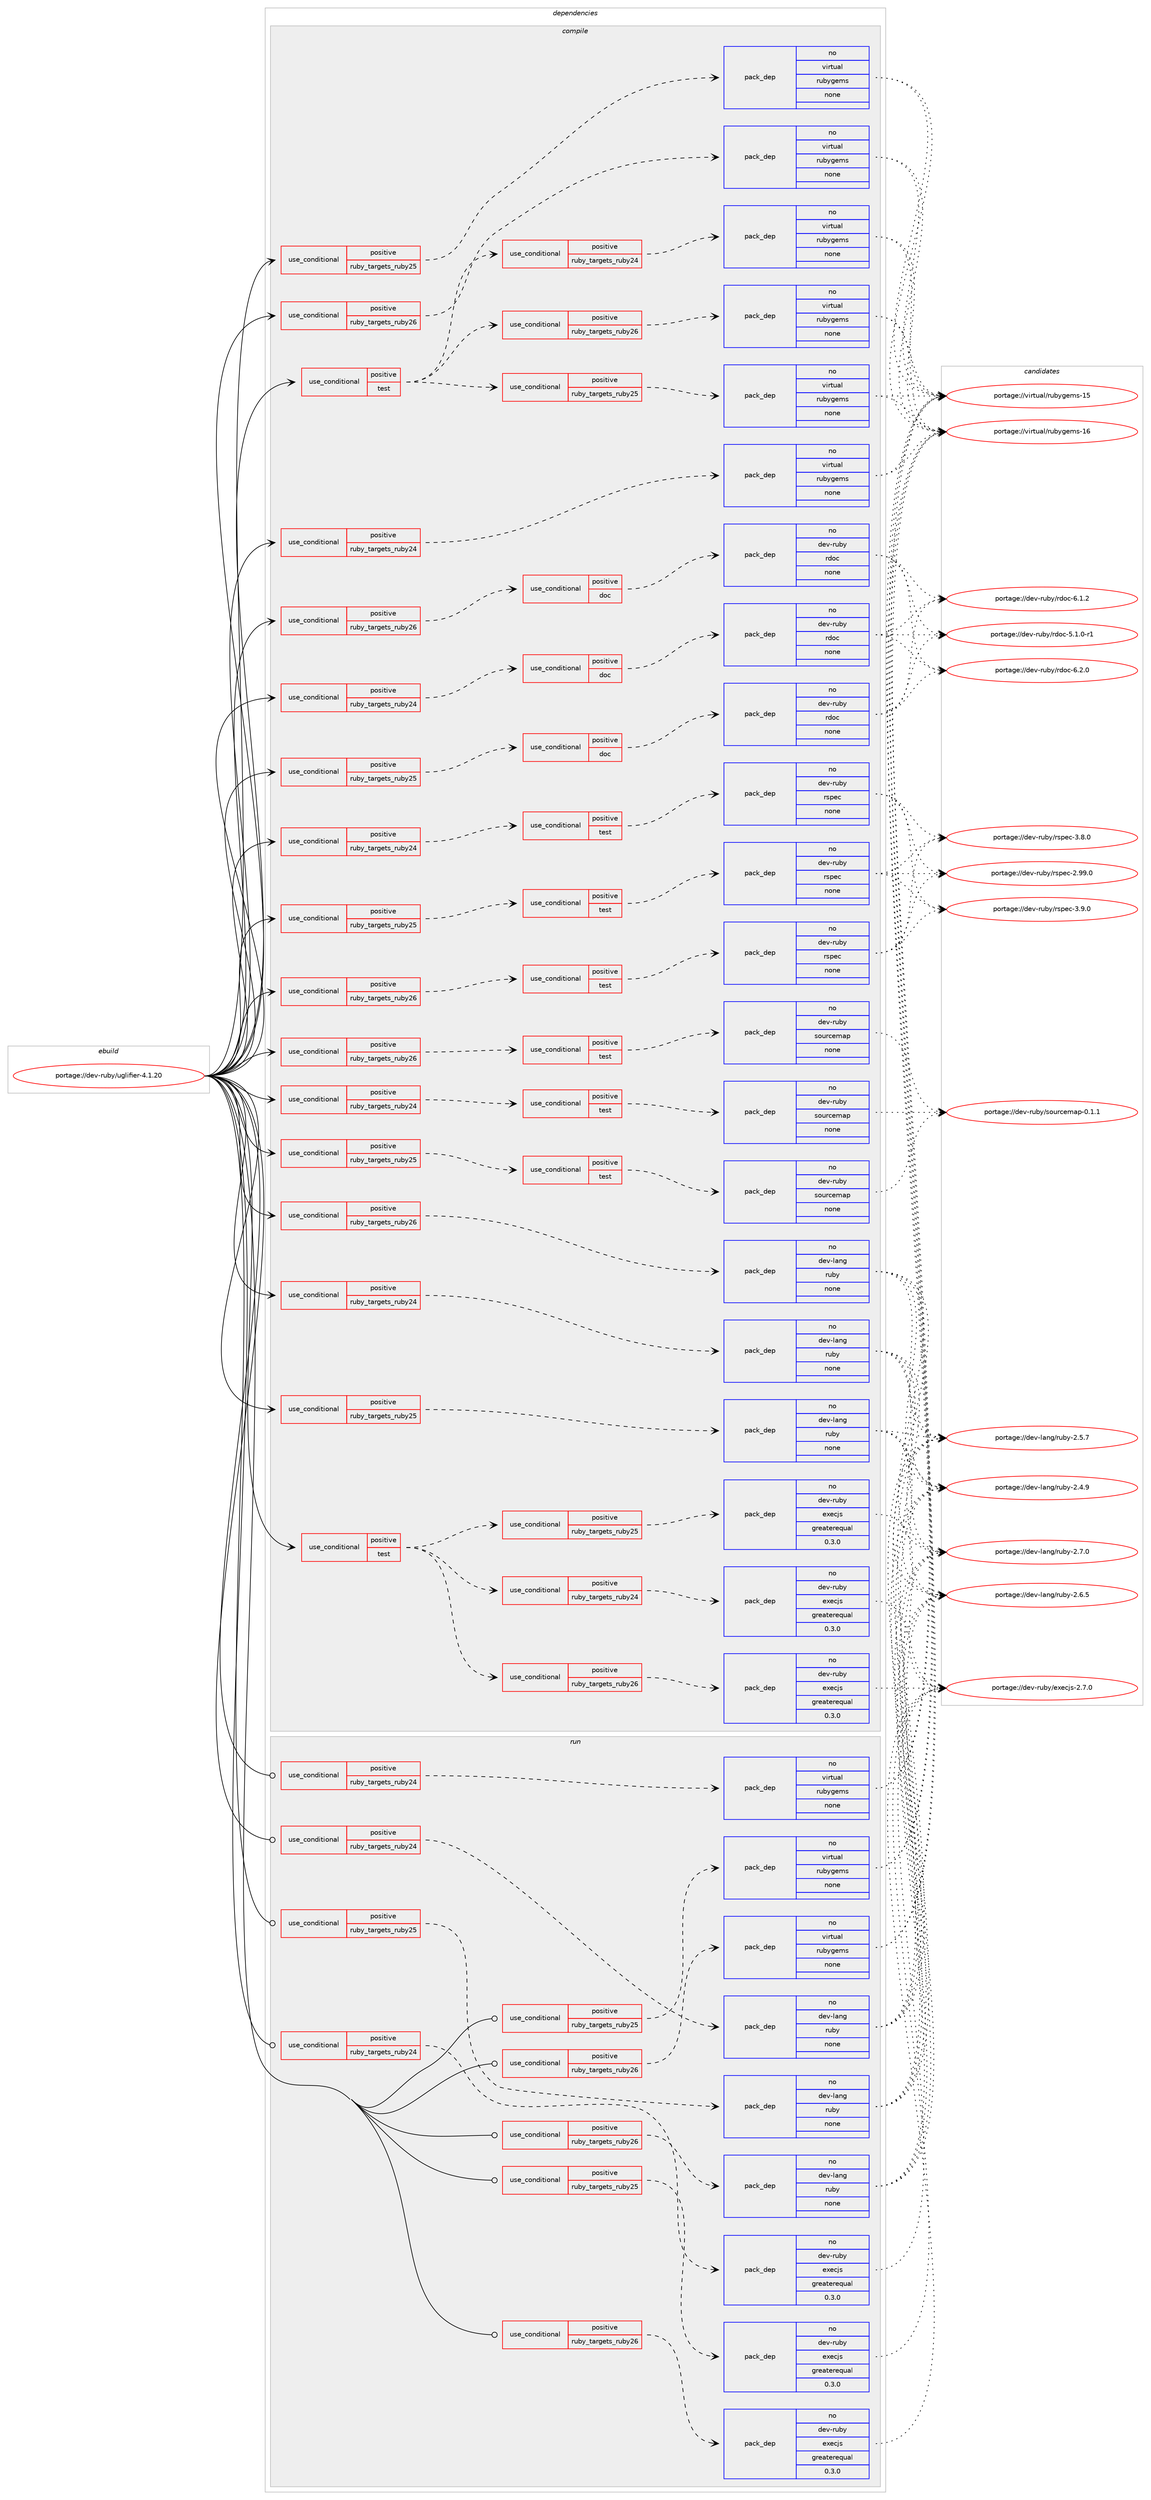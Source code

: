digraph prolog {

# *************
# Graph options
# *************

newrank=true;
concentrate=true;
compound=true;
graph [rankdir=LR,fontname=Helvetica,fontsize=10,ranksep=1.5];#, ranksep=2.5, nodesep=0.2];
edge  [arrowhead=vee];
node  [fontname=Helvetica,fontsize=10];

# **********
# The ebuild
# **********

subgraph cluster_leftcol {
color=gray;
rank=same;
label=<<i>ebuild</i>>;
id [label="portage://dev-ruby/uglifier-4.1.20", color=red, width=4, href="../dev-ruby/uglifier-4.1.20.svg"];
}

# ****************
# The dependencies
# ****************

subgraph cluster_midcol {
color=gray;
label=<<i>dependencies</i>>;
subgraph cluster_compile {
fillcolor="#eeeeee";
style=filled;
label=<<i>compile</i>>;
subgraph cond65355 {
dependency311999 [label=<<TABLE BORDER="0" CELLBORDER="1" CELLSPACING="0" CELLPADDING="4"><TR><TD ROWSPAN="3" CELLPADDING="10">use_conditional</TD></TR><TR><TD>positive</TD></TR><TR><TD>ruby_targets_ruby24</TD></TR></TABLE>>, shape=none, color=red];
subgraph cond65356 {
dependency312000 [label=<<TABLE BORDER="0" CELLBORDER="1" CELLSPACING="0" CELLPADDING="4"><TR><TD ROWSPAN="3" CELLPADDING="10">use_conditional</TD></TR><TR><TD>positive</TD></TR><TR><TD>doc</TD></TR></TABLE>>, shape=none, color=red];
subgraph pack241913 {
dependency312001 [label=<<TABLE BORDER="0" CELLBORDER="1" CELLSPACING="0" CELLPADDING="4" WIDTH="220"><TR><TD ROWSPAN="6" CELLPADDING="30">pack_dep</TD></TR><TR><TD WIDTH="110">no</TD></TR><TR><TD>dev-ruby</TD></TR><TR><TD>rdoc</TD></TR><TR><TD>none</TD></TR><TR><TD></TD></TR></TABLE>>, shape=none, color=blue];
}
dependency312000:e -> dependency312001:w [weight=20,style="dashed",arrowhead="vee"];
}
dependency311999:e -> dependency312000:w [weight=20,style="dashed",arrowhead="vee"];
}
id:e -> dependency311999:w [weight=20,style="solid",arrowhead="vee"];
subgraph cond65357 {
dependency312002 [label=<<TABLE BORDER="0" CELLBORDER="1" CELLSPACING="0" CELLPADDING="4"><TR><TD ROWSPAN="3" CELLPADDING="10">use_conditional</TD></TR><TR><TD>positive</TD></TR><TR><TD>ruby_targets_ruby24</TD></TR></TABLE>>, shape=none, color=red];
subgraph cond65358 {
dependency312003 [label=<<TABLE BORDER="0" CELLBORDER="1" CELLSPACING="0" CELLPADDING="4"><TR><TD ROWSPAN="3" CELLPADDING="10">use_conditional</TD></TR><TR><TD>positive</TD></TR><TR><TD>test</TD></TR></TABLE>>, shape=none, color=red];
subgraph pack241914 {
dependency312004 [label=<<TABLE BORDER="0" CELLBORDER="1" CELLSPACING="0" CELLPADDING="4" WIDTH="220"><TR><TD ROWSPAN="6" CELLPADDING="30">pack_dep</TD></TR><TR><TD WIDTH="110">no</TD></TR><TR><TD>dev-ruby</TD></TR><TR><TD>rspec</TD></TR><TR><TD>none</TD></TR><TR><TD></TD></TR></TABLE>>, shape=none, color=blue];
}
dependency312003:e -> dependency312004:w [weight=20,style="dashed",arrowhead="vee"];
}
dependency312002:e -> dependency312003:w [weight=20,style="dashed",arrowhead="vee"];
}
id:e -> dependency312002:w [weight=20,style="solid",arrowhead="vee"];
subgraph cond65359 {
dependency312005 [label=<<TABLE BORDER="0" CELLBORDER="1" CELLSPACING="0" CELLPADDING="4"><TR><TD ROWSPAN="3" CELLPADDING="10">use_conditional</TD></TR><TR><TD>positive</TD></TR><TR><TD>ruby_targets_ruby24</TD></TR></TABLE>>, shape=none, color=red];
subgraph cond65360 {
dependency312006 [label=<<TABLE BORDER="0" CELLBORDER="1" CELLSPACING="0" CELLPADDING="4"><TR><TD ROWSPAN="3" CELLPADDING="10">use_conditional</TD></TR><TR><TD>positive</TD></TR><TR><TD>test</TD></TR></TABLE>>, shape=none, color=red];
subgraph pack241915 {
dependency312007 [label=<<TABLE BORDER="0" CELLBORDER="1" CELLSPACING="0" CELLPADDING="4" WIDTH="220"><TR><TD ROWSPAN="6" CELLPADDING="30">pack_dep</TD></TR><TR><TD WIDTH="110">no</TD></TR><TR><TD>dev-ruby</TD></TR><TR><TD>sourcemap</TD></TR><TR><TD>none</TD></TR><TR><TD></TD></TR></TABLE>>, shape=none, color=blue];
}
dependency312006:e -> dependency312007:w [weight=20,style="dashed",arrowhead="vee"];
}
dependency312005:e -> dependency312006:w [weight=20,style="dashed",arrowhead="vee"];
}
id:e -> dependency312005:w [weight=20,style="solid",arrowhead="vee"];
subgraph cond65361 {
dependency312008 [label=<<TABLE BORDER="0" CELLBORDER="1" CELLSPACING="0" CELLPADDING="4"><TR><TD ROWSPAN="3" CELLPADDING="10">use_conditional</TD></TR><TR><TD>positive</TD></TR><TR><TD>ruby_targets_ruby24</TD></TR></TABLE>>, shape=none, color=red];
subgraph pack241916 {
dependency312009 [label=<<TABLE BORDER="0" CELLBORDER="1" CELLSPACING="0" CELLPADDING="4" WIDTH="220"><TR><TD ROWSPAN="6" CELLPADDING="30">pack_dep</TD></TR><TR><TD WIDTH="110">no</TD></TR><TR><TD>dev-lang</TD></TR><TR><TD>ruby</TD></TR><TR><TD>none</TD></TR><TR><TD></TD></TR></TABLE>>, shape=none, color=blue];
}
dependency312008:e -> dependency312009:w [weight=20,style="dashed",arrowhead="vee"];
}
id:e -> dependency312008:w [weight=20,style="solid",arrowhead="vee"];
subgraph cond65362 {
dependency312010 [label=<<TABLE BORDER="0" CELLBORDER="1" CELLSPACING="0" CELLPADDING="4"><TR><TD ROWSPAN="3" CELLPADDING="10">use_conditional</TD></TR><TR><TD>positive</TD></TR><TR><TD>ruby_targets_ruby24</TD></TR></TABLE>>, shape=none, color=red];
subgraph pack241917 {
dependency312011 [label=<<TABLE BORDER="0" CELLBORDER="1" CELLSPACING="0" CELLPADDING="4" WIDTH="220"><TR><TD ROWSPAN="6" CELLPADDING="30">pack_dep</TD></TR><TR><TD WIDTH="110">no</TD></TR><TR><TD>virtual</TD></TR><TR><TD>rubygems</TD></TR><TR><TD>none</TD></TR><TR><TD></TD></TR></TABLE>>, shape=none, color=blue];
}
dependency312010:e -> dependency312011:w [weight=20,style="dashed",arrowhead="vee"];
}
id:e -> dependency312010:w [weight=20,style="solid",arrowhead="vee"];
subgraph cond65363 {
dependency312012 [label=<<TABLE BORDER="0" CELLBORDER="1" CELLSPACING="0" CELLPADDING="4"><TR><TD ROWSPAN="3" CELLPADDING="10">use_conditional</TD></TR><TR><TD>positive</TD></TR><TR><TD>ruby_targets_ruby25</TD></TR></TABLE>>, shape=none, color=red];
subgraph cond65364 {
dependency312013 [label=<<TABLE BORDER="0" CELLBORDER="1" CELLSPACING="0" CELLPADDING="4"><TR><TD ROWSPAN="3" CELLPADDING="10">use_conditional</TD></TR><TR><TD>positive</TD></TR><TR><TD>doc</TD></TR></TABLE>>, shape=none, color=red];
subgraph pack241918 {
dependency312014 [label=<<TABLE BORDER="0" CELLBORDER="1" CELLSPACING="0" CELLPADDING="4" WIDTH="220"><TR><TD ROWSPAN="6" CELLPADDING="30">pack_dep</TD></TR><TR><TD WIDTH="110">no</TD></TR><TR><TD>dev-ruby</TD></TR><TR><TD>rdoc</TD></TR><TR><TD>none</TD></TR><TR><TD></TD></TR></TABLE>>, shape=none, color=blue];
}
dependency312013:e -> dependency312014:w [weight=20,style="dashed",arrowhead="vee"];
}
dependency312012:e -> dependency312013:w [weight=20,style="dashed",arrowhead="vee"];
}
id:e -> dependency312012:w [weight=20,style="solid",arrowhead="vee"];
subgraph cond65365 {
dependency312015 [label=<<TABLE BORDER="0" CELLBORDER="1" CELLSPACING="0" CELLPADDING="4"><TR><TD ROWSPAN="3" CELLPADDING="10">use_conditional</TD></TR><TR><TD>positive</TD></TR><TR><TD>ruby_targets_ruby25</TD></TR></TABLE>>, shape=none, color=red];
subgraph cond65366 {
dependency312016 [label=<<TABLE BORDER="0" CELLBORDER="1" CELLSPACING="0" CELLPADDING="4"><TR><TD ROWSPAN="3" CELLPADDING="10">use_conditional</TD></TR><TR><TD>positive</TD></TR><TR><TD>test</TD></TR></TABLE>>, shape=none, color=red];
subgraph pack241919 {
dependency312017 [label=<<TABLE BORDER="0" CELLBORDER="1" CELLSPACING="0" CELLPADDING="4" WIDTH="220"><TR><TD ROWSPAN="6" CELLPADDING="30">pack_dep</TD></TR><TR><TD WIDTH="110">no</TD></TR><TR><TD>dev-ruby</TD></TR><TR><TD>rspec</TD></TR><TR><TD>none</TD></TR><TR><TD></TD></TR></TABLE>>, shape=none, color=blue];
}
dependency312016:e -> dependency312017:w [weight=20,style="dashed",arrowhead="vee"];
}
dependency312015:e -> dependency312016:w [weight=20,style="dashed",arrowhead="vee"];
}
id:e -> dependency312015:w [weight=20,style="solid",arrowhead="vee"];
subgraph cond65367 {
dependency312018 [label=<<TABLE BORDER="0" CELLBORDER="1" CELLSPACING="0" CELLPADDING="4"><TR><TD ROWSPAN="3" CELLPADDING="10">use_conditional</TD></TR><TR><TD>positive</TD></TR><TR><TD>ruby_targets_ruby25</TD></TR></TABLE>>, shape=none, color=red];
subgraph cond65368 {
dependency312019 [label=<<TABLE BORDER="0" CELLBORDER="1" CELLSPACING="0" CELLPADDING="4"><TR><TD ROWSPAN="3" CELLPADDING="10">use_conditional</TD></TR><TR><TD>positive</TD></TR><TR><TD>test</TD></TR></TABLE>>, shape=none, color=red];
subgraph pack241920 {
dependency312020 [label=<<TABLE BORDER="0" CELLBORDER="1" CELLSPACING="0" CELLPADDING="4" WIDTH="220"><TR><TD ROWSPAN="6" CELLPADDING="30">pack_dep</TD></TR><TR><TD WIDTH="110">no</TD></TR><TR><TD>dev-ruby</TD></TR><TR><TD>sourcemap</TD></TR><TR><TD>none</TD></TR><TR><TD></TD></TR></TABLE>>, shape=none, color=blue];
}
dependency312019:e -> dependency312020:w [weight=20,style="dashed",arrowhead="vee"];
}
dependency312018:e -> dependency312019:w [weight=20,style="dashed",arrowhead="vee"];
}
id:e -> dependency312018:w [weight=20,style="solid",arrowhead="vee"];
subgraph cond65369 {
dependency312021 [label=<<TABLE BORDER="0" CELLBORDER="1" CELLSPACING="0" CELLPADDING="4"><TR><TD ROWSPAN="3" CELLPADDING="10">use_conditional</TD></TR><TR><TD>positive</TD></TR><TR><TD>ruby_targets_ruby25</TD></TR></TABLE>>, shape=none, color=red];
subgraph pack241921 {
dependency312022 [label=<<TABLE BORDER="0" CELLBORDER="1" CELLSPACING="0" CELLPADDING="4" WIDTH="220"><TR><TD ROWSPAN="6" CELLPADDING="30">pack_dep</TD></TR><TR><TD WIDTH="110">no</TD></TR><TR><TD>dev-lang</TD></TR><TR><TD>ruby</TD></TR><TR><TD>none</TD></TR><TR><TD></TD></TR></TABLE>>, shape=none, color=blue];
}
dependency312021:e -> dependency312022:w [weight=20,style="dashed",arrowhead="vee"];
}
id:e -> dependency312021:w [weight=20,style="solid",arrowhead="vee"];
subgraph cond65370 {
dependency312023 [label=<<TABLE BORDER="0" CELLBORDER="1" CELLSPACING="0" CELLPADDING="4"><TR><TD ROWSPAN="3" CELLPADDING="10">use_conditional</TD></TR><TR><TD>positive</TD></TR><TR><TD>ruby_targets_ruby25</TD></TR></TABLE>>, shape=none, color=red];
subgraph pack241922 {
dependency312024 [label=<<TABLE BORDER="0" CELLBORDER="1" CELLSPACING="0" CELLPADDING="4" WIDTH="220"><TR><TD ROWSPAN="6" CELLPADDING="30">pack_dep</TD></TR><TR><TD WIDTH="110">no</TD></TR><TR><TD>virtual</TD></TR><TR><TD>rubygems</TD></TR><TR><TD>none</TD></TR><TR><TD></TD></TR></TABLE>>, shape=none, color=blue];
}
dependency312023:e -> dependency312024:w [weight=20,style="dashed",arrowhead="vee"];
}
id:e -> dependency312023:w [weight=20,style="solid",arrowhead="vee"];
subgraph cond65371 {
dependency312025 [label=<<TABLE BORDER="0" CELLBORDER="1" CELLSPACING="0" CELLPADDING="4"><TR><TD ROWSPAN="3" CELLPADDING="10">use_conditional</TD></TR><TR><TD>positive</TD></TR><TR><TD>ruby_targets_ruby26</TD></TR></TABLE>>, shape=none, color=red];
subgraph cond65372 {
dependency312026 [label=<<TABLE BORDER="0" CELLBORDER="1" CELLSPACING="0" CELLPADDING="4"><TR><TD ROWSPAN="3" CELLPADDING="10">use_conditional</TD></TR><TR><TD>positive</TD></TR><TR><TD>doc</TD></TR></TABLE>>, shape=none, color=red];
subgraph pack241923 {
dependency312027 [label=<<TABLE BORDER="0" CELLBORDER="1" CELLSPACING="0" CELLPADDING="4" WIDTH="220"><TR><TD ROWSPAN="6" CELLPADDING="30">pack_dep</TD></TR><TR><TD WIDTH="110">no</TD></TR><TR><TD>dev-ruby</TD></TR><TR><TD>rdoc</TD></TR><TR><TD>none</TD></TR><TR><TD></TD></TR></TABLE>>, shape=none, color=blue];
}
dependency312026:e -> dependency312027:w [weight=20,style="dashed",arrowhead="vee"];
}
dependency312025:e -> dependency312026:w [weight=20,style="dashed",arrowhead="vee"];
}
id:e -> dependency312025:w [weight=20,style="solid",arrowhead="vee"];
subgraph cond65373 {
dependency312028 [label=<<TABLE BORDER="0" CELLBORDER="1" CELLSPACING="0" CELLPADDING="4"><TR><TD ROWSPAN="3" CELLPADDING="10">use_conditional</TD></TR><TR><TD>positive</TD></TR><TR><TD>ruby_targets_ruby26</TD></TR></TABLE>>, shape=none, color=red];
subgraph cond65374 {
dependency312029 [label=<<TABLE BORDER="0" CELLBORDER="1" CELLSPACING="0" CELLPADDING="4"><TR><TD ROWSPAN="3" CELLPADDING="10">use_conditional</TD></TR><TR><TD>positive</TD></TR><TR><TD>test</TD></TR></TABLE>>, shape=none, color=red];
subgraph pack241924 {
dependency312030 [label=<<TABLE BORDER="0" CELLBORDER="1" CELLSPACING="0" CELLPADDING="4" WIDTH="220"><TR><TD ROWSPAN="6" CELLPADDING="30">pack_dep</TD></TR><TR><TD WIDTH="110">no</TD></TR><TR><TD>dev-ruby</TD></TR><TR><TD>rspec</TD></TR><TR><TD>none</TD></TR><TR><TD></TD></TR></TABLE>>, shape=none, color=blue];
}
dependency312029:e -> dependency312030:w [weight=20,style="dashed",arrowhead="vee"];
}
dependency312028:e -> dependency312029:w [weight=20,style="dashed",arrowhead="vee"];
}
id:e -> dependency312028:w [weight=20,style="solid",arrowhead="vee"];
subgraph cond65375 {
dependency312031 [label=<<TABLE BORDER="0" CELLBORDER="1" CELLSPACING="0" CELLPADDING="4"><TR><TD ROWSPAN="3" CELLPADDING="10">use_conditional</TD></TR><TR><TD>positive</TD></TR><TR><TD>ruby_targets_ruby26</TD></TR></TABLE>>, shape=none, color=red];
subgraph cond65376 {
dependency312032 [label=<<TABLE BORDER="0" CELLBORDER="1" CELLSPACING="0" CELLPADDING="4"><TR><TD ROWSPAN="3" CELLPADDING="10">use_conditional</TD></TR><TR><TD>positive</TD></TR><TR><TD>test</TD></TR></TABLE>>, shape=none, color=red];
subgraph pack241925 {
dependency312033 [label=<<TABLE BORDER="0" CELLBORDER="1" CELLSPACING="0" CELLPADDING="4" WIDTH="220"><TR><TD ROWSPAN="6" CELLPADDING="30">pack_dep</TD></TR><TR><TD WIDTH="110">no</TD></TR><TR><TD>dev-ruby</TD></TR><TR><TD>sourcemap</TD></TR><TR><TD>none</TD></TR><TR><TD></TD></TR></TABLE>>, shape=none, color=blue];
}
dependency312032:e -> dependency312033:w [weight=20,style="dashed",arrowhead="vee"];
}
dependency312031:e -> dependency312032:w [weight=20,style="dashed",arrowhead="vee"];
}
id:e -> dependency312031:w [weight=20,style="solid",arrowhead="vee"];
subgraph cond65377 {
dependency312034 [label=<<TABLE BORDER="0" CELLBORDER="1" CELLSPACING="0" CELLPADDING="4"><TR><TD ROWSPAN="3" CELLPADDING="10">use_conditional</TD></TR><TR><TD>positive</TD></TR><TR><TD>ruby_targets_ruby26</TD></TR></TABLE>>, shape=none, color=red];
subgraph pack241926 {
dependency312035 [label=<<TABLE BORDER="0" CELLBORDER="1" CELLSPACING="0" CELLPADDING="4" WIDTH="220"><TR><TD ROWSPAN="6" CELLPADDING="30">pack_dep</TD></TR><TR><TD WIDTH="110">no</TD></TR><TR><TD>dev-lang</TD></TR><TR><TD>ruby</TD></TR><TR><TD>none</TD></TR><TR><TD></TD></TR></TABLE>>, shape=none, color=blue];
}
dependency312034:e -> dependency312035:w [weight=20,style="dashed",arrowhead="vee"];
}
id:e -> dependency312034:w [weight=20,style="solid",arrowhead="vee"];
subgraph cond65378 {
dependency312036 [label=<<TABLE BORDER="0" CELLBORDER="1" CELLSPACING="0" CELLPADDING="4"><TR><TD ROWSPAN="3" CELLPADDING="10">use_conditional</TD></TR><TR><TD>positive</TD></TR><TR><TD>ruby_targets_ruby26</TD></TR></TABLE>>, shape=none, color=red];
subgraph pack241927 {
dependency312037 [label=<<TABLE BORDER="0" CELLBORDER="1" CELLSPACING="0" CELLPADDING="4" WIDTH="220"><TR><TD ROWSPAN="6" CELLPADDING="30">pack_dep</TD></TR><TR><TD WIDTH="110">no</TD></TR><TR><TD>virtual</TD></TR><TR><TD>rubygems</TD></TR><TR><TD>none</TD></TR><TR><TD></TD></TR></TABLE>>, shape=none, color=blue];
}
dependency312036:e -> dependency312037:w [weight=20,style="dashed",arrowhead="vee"];
}
id:e -> dependency312036:w [weight=20,style="solid",arrowhead="vee"];
subgraph cond65379 {
dependency312038 [label=<<TABLE BORDER="0" CELLBORDER="1" CELLSPACING="0" CELLPADDING="4"><TR><TD ROWSPAN="3" CELLPADDING="10">use_conditional</TD></TR><TR><TD>positive</TD></TR><TR><TD>test</TD></TR></TABLE>>, shape=none, color=red];
subgraph cond65380 {
dependency312039 [label=<<TABLE BORDER="0" CELLBORDER="1" CELLSPACING="0" CELLPADDING="4"><TR><TD ROWSPAN="3" CELLPADDING="10">use_conditional</TD></TR><TR><TD>positive</TD></TR><TR><TD>ruby_targets_ruby24</TD></TR></TABLE>>, shape=none, color=red];
subgraph pack241928 {
dependency312040 [label=<<TABLE BORDER="0" CELLBORDER="1" CELLSPACING="0" CELLPADDING="4" WIDTH="220"><TR><TD ROWSPAN="6" CELLPADDING="30">pack_dep</TD></TR><TR><TD WIDTH="110">no</TD></TR><TR><TD>dev-ruby</TD></TR><TR><TD>execjs</TD></TR><TR><TD>greaterequal</TD></TR><TR><TD>0.3.0</TD></TR></TABLE>>, shape=none, color=blue];
}
dependency312039:e -> dependency312040:w [weight=20,style="dashed",arrowhead="vee"];
}
dependency312038:e -> dependency312039:w [weight=20,style="dashed",arrowhead="vee"];
subgraph cond65381 {
dependency312041 [label=<<TABLE BORDER="0" CELLBORDER="1" CELLSPACING="0" CELLPADDING="4"><TR><TD ROWSPAN="3" CELLPADDING="10">use_conditional</TD></TR><TR><TD>positive</TD></TR><TR><TD>ruby_targets_ruby25</TD></TR></TABLE>>, shape=none, color=red];
subgraph pack241929 {
dependency312042 [label=<<TABLE BORDER="0" CELLBORDER="1" CELLSPACING="0" CELLPADDING="4" WIDTH="220"><TR><TD ROWSPAN="6" CELLPADDING="30">pack_dep</TD></TR><TR><TD WIDTH="110">no</TD></TR><TR><TD>dev-ruby</TD></TR><TR><TD>execjs</TD></TR><TR><TD>greaterequal</TD></TR><TR><TD>0.3.0</TD></TR></TABLE>>, shape=none, color=blue];
}
dependency312041:e -> dependency312042:w [weight=20,style="dashed",arrowhead="vee"];
}
dependency312038:e -> dependency312041:w [weight=20,style="dashed",arrowhead="vee"];
subgraph cond65382 {
dependency312043 [label=<<TABLE BORDER="0" CELLBORDER="1" CELLSPACING="0" CELLPADDING="4"><TR><TD ROWSPAN="3" CELLPADDING="10">use_conditional</TD></TR><TR><TD>positive</TD></TR><TR><TD>ruby_targets_ruby26</TD></TR></TABLE>>, shape=none, color=red];
subgraph pack241930 {
dependency312044 [label=<<TABLE BORDER="0" CELLBORDER="1" CELLSPACING="0" CELLPADDING="4" WIDTH="220"><TR><TD ROWSPAN="6" CELLPADDING="30">pack_dep</TD></TR><TR><TD WIDTH="110">no</TD></TR><TR><TD>dev-ruby</TD></TR><TR><TD>execjs</TD></TR><TR><TD>greaterequal</TD></TR><TR><TD>0.3.0</TD></TR></TABLE>>, shape=none, color=blue];
}
dependency312043:e -> dependency312044:w [weight=20,style="dashed",arrowhead="vee"];
}
dependency312038:e -> dependency312043:w [weight=20,style="dashed",arrowhead="vee"];
}
id:e -> dependency312038:w [weight=20,style="solid",arrowhead="vee"];
subgraph cond65383 {
dependency312045 [label=<<TABLE BORDER="0" CELLBORDER="1" CELLSPACING="0" CELLPADDING="4"><TR><TD ROWSPAN="3" CELLPADDING="10">use_conditional</TD></TR><TR><TD>positive</TD></TR><TR><TD>test</TD></TR></TABLE>>, shape=none, color=red];
subgraph cond65384 {
dependency312046 [label=<<TABLE BORDER="0" CELLBORDER="1" CELLSPACING="0" CELLPADDING="4"><TR><TD ROWSPAN="3" CELLPADDING="10">use_conditional</TD></TR><TR><TD>positive</TD></TR><TR><TD>ruby_targets_ruby24</TD></TR></TABLE>>, shape=none, color=red];
subgraph pack241931 {
dependency312047 [label=<<TABLE BORDER="0" CELLBORDER="1" CELLSPACING="0" CELLPADDING="4" WIDTH="220"><TR><TD ROWSPAN="6" CELLPADDING="30">pack_dep</TD></TR><TR><TD WIDTH="110">no</TD></TR><TR><TD>virtual</TD></TR><TR><TD>rubygems</TD></TR><TR><TD>none</TD></TR><TR><TD></TD></TR></TABLE>>, shape=none, color=blue];
}
dependency312046:e -> dependency312047:w [weight=20,style="dashed",arrowhead="vee"];
}
dependency312045:e -> dependency312046:w [weight=20,style="dashed",arrowhead="vee"];
subgraph cond65385 {
dependency312048 [label=<<TABLE BORDER="0" CELLBORDER="1" CELLSPACING="0" CELLPADDING="4"><TR><TD ROWSPAN="3" CELLPADDING="10">use_conditional</TD></TR><TR><TD>positive</TD></TR><TR><TD>ruby_targets_ruby25</TD></TR></TABLE>>, shape=none, color=red];
subgraph pack241932 {
dependency312049 [label=<<TABLE BORDER="0" CELLBORDER="1" CELLSPACING="0" CELLPADDING="4" WIDTH="220"><TR><TD ROWSPAN="6" CELLPADDING="30">pack_dep</TD></TR><TR><TD WIDTH="110">no</TD></TR><TR><TD>virtual</TD></TR><TR><TD>rubygems</TD></TR><TR><TD>none</TD></TR><TR><TD></TD></TR></TABLE>>, shape=none, color=blue];
}
dependency312048:e -> dependency312049:w [weight=20,style="dashed",arrowhead="vee"];
}
dependency312045:e -> dependency312048:w [weight=20,style="dashed",arrowhead="vee"];
subgraph cond65386 {
dependency312050 [label=<<TABLE BORDER="0" CELLBORDER="1" CELLSPACING="0" CELLPADDING="4"><TR><TD ROWSPAN="3" CELLPADDING="10">use_conditional</TD></TR><TR><TD>positive</TD></TR><TR><TD>ruby_targets_ruby26</TD></TR></TABLE>>, shape=none, color=red];
subgraph pack241933 {
dependency312051 [label=<<TABLE BORDER="0" CELLBORDER="1" CELLSPACING="0" CELLPADDING="4" WIDTH="220"><TR><TD ROWSPAN="6" CELLPADDING="30">pack_dep</TD></TR><TR><TD WIDTH="110">no</TD></TR><TR><TD>virtual</TD></TR><TR><TD>rubygems</TD></TR><TR><TD>none</TD></TR><TR><TD></TD></TR></TABLE>>, shape=none, color=blue];
}
dependency312050:e -> dependency312051:w [weight=20,style="dashed",arrowhead="vee"];
}
dependency312045:e -> dependency312050:w [weight=20,style="dashed",arrowhead="vee"];
}
id:e -> dependency312045:w [weight=20,style="solid",arrowhead="vee"];
}
subgraph cluster_compileandrun {
fillcolor="#eeeeee";
style=filled;
label=<<i>compile and run</i>>;
}
subgraph cluster_run {
fillcolor="#eeeeee";
style=filled;
label=<<i>run</i>>;
subgraph cond65387 {
dependency312052 [label=<<TABLE BORDER="0" CELLBORDER="1" CELLSPACING="0" CELLPADDING="4"><TR><TD ROWSPAN="3" CELLPADDING="10">use_conditional</TD></TR><TR><TD>positive</TD></TR><TR><TD>ruby_targets_ruby24</TD></TR></TABLE>>, shape=none, color=red];
subgraph pack241934 {
dependency312053 [label=<<TABLE BORDER="0" CELLBORDER="1" CELLSPACING="0" CELLPADDING="4" WIDTH="220"><TR><TD ROWSPAN="6" CELLPADDING="30">pack_dep</TD></TR><TR><TD WIDTH="110">no</TD></TR><TR><TD>dev-lang</TD></TR><TR><TD>ruby</TD></TR><TR><TD>none</TD></TR><TR><TD></TD></TR></TABLE>>, shape=none, color=blue];
}
dependency312052:e -> dependency312053:w [weight=20,style="dashed",arrowhead="vee"];
}
id:e -> dependency312052:w [weight=20,style="solid",arrowhead="odot"];
subgraph cond65388 {
dependency312054 [label=<<TABLE BORDER="0" CELLBORDER="1" CELLSPACING="0" CELLPADDING="4"><TR><TD ROWSPAN="3" CELLPADDING="10">use_conditional</TD></TR><TR><TD>positive</TD></TR><TR><TD>ruby_targets_ruby24</TD></TR></TABLE>>, shape=none, color=red];
subgraph pack241935 {
dependency312055 [label=<<TABLE BORDER="0" CELLBORDER="1" CELLSPACING="0" CELLPADDING="4" WIDTH="220"><TR><TD ROWSPAN="6" CELLPADDING="30">pack_dep</TD></TR><TR><TD WIDTH="110">no</TD></TR><TR><TD>dev-ruby</TD></TR><TR><TD>execjs</TD></TR><TR><TD>greaterequal</TD></TR><TR><TD>0.3.0</TD></TR></TABLE>>, shape=none, color=blue];
}
dependency312054:e -> dependency312055:w [weight=20,style="dashed",arrowhead="vee"];
}
id:e -> dependency312054:w [weight=20,style="solid",arrowhead="odot"];
subgraph cond65389 {
dependency312056 [label=<<TABLE BORDER="0" CELLBORDER="1" CELLSPACING="0" CELLPADDING="4"><TR><TD ROWSPAN="3" CELLPADDING="10">use_conditional</TD></TR><TR><TD>positive</TD></TR><TR><TD>ruby_targets_ruby24</TD></TR></TABLE>>, shape=none, color=red];
subgraph pack241936 {
dependency312057 [label=<<TABLE BORDER="0" CELLBORDER="1" CELLSPACING="0" CELLPADDING="4" WIDTH="220"><TR><TD ROWSPAN="6" CELLPADDING="30">pack_dep</TD></TR><TR><TD WIDTH="110">no</TD></TR><TR><TD>virtual</TD></TR><TR><TD>rubygems</TD></TR><TR><TD>none</TD></TR><TR><TD></TD></TR></TABLE>>, shape=none, color=blue];
}
dependency312056:e -> dependency312057:w [weight=20,style="dashed",arrowhead="vee"];
}
id:e -> dependency312056:w [weight=20,style="solid",arrowhead="odot"];
subgraph cond65390 {
dependency312058 [label=<<TABLE BORDER="0" CELLBORDER="1" CELLSPACING="0" CELLPADDING="4"><TR><TD ROWSPAN="3" CELLPADDING="10">use_conditional</TD></TR><TR><TD>positive</TD></TR><TR><TD>ruby_targets_ruby25</TD></TR></TABLE>>, shape=none, color=red];
subgraph pack241937 {
dependency312059 [label=<<TABLE BORDER="0" CELLBORDER="1" CELLSPACING="0" CELLPADDING="4" WIDTH="220"><TR><TD ROWSPAN="6" CELLPADDING="30">pack_dep</TD></TR><TR><TD WIDTH="110">no</TD></TR><TR><TD>dev-lang</TD></TR><TR><TD>ruby</TD></TR><TR><TD>none</TD></TR><TR><TD></TD></TR></TABLE>>, shape=none, color=blue];
}
dependency312058:e -> dependency312059:w [weight=20,style="dashed",arrowhead="vee"];
}
id:e -> dependency312058:w [weight=20,style="solid",arrowhead="odot"];
subgraph cond65391 {
dependency312060 [label=<<TABLE BORDER="0" CELLBORDER="1" CELLSPACING="0" CELLPADDING="4"><TR><TD ROWSPAN="3" CELLPADDING="10">use_conditional</TD></TR><TR><TD>positive</TD></TR><TR><TD>ruby_targets_ruby25</TD></TR></TABLE>>, shape=none, color=red];
subgraph pack241938 {
dependency312061 [label=<<TABLE BORDER="0" CELLBORDER="1" CELLSPACING="0" CELLPADDING="4" WIDTH="220"><TR><TD ROWSPAN="6" CELLPADDING="30">pack_dep</TD></TR><TR><TD WIDTH="110">no</TD></TR><TR><TD>dev-ruby</TD></TR><TR><TD>execjs</TD></TR><TR><TD>greaterequal</TD></TR><TR><TD>0.3.0</TD></TR></TABLE>>, shape=none, color=blue];
}
dependency312060:e -> dependency312061:w [weight=20,style="dashed",arrowhead="vee"];
}
id:e -> dependency312060:w [weight=20,style="solid",arrowhead="odot"];
subgraph cond65392 {
dependency312062 [label=<<TABLE BORDER="0" CELLBORDER="1" CELLSPACING="0" CELLPADDING="4"><TR><TD ROWSPAN="3" CELLPADDING="10">use_conditional</TD></TR><TR><TD>positive</TD></TR><TR><TD>ruby_targets_ruby25</TD></TR></TABLE>>, shape=none, color=red];
subgraph pack241939 {
dependency312063 [label=<<TABLE BORDER="0" CELLBORDER="1" CELLSPACING="0" CELLPADDING="4" WIDTH="220"><TR><TD ROWSPAN="6" CELLPADDING="30">pack_dep</TD></TR><TR><TD WIDTH="110">no</TD></TR><TR><TD>virtual</TD></TR><TR><TD>rubygems</TD></TR><TR><TD>none</TD></TR><TR><TD></TD></TR></TABLE>>, shape=none, color=blue];
}
dependency312062:e -> dependency312063:w [weight=20,style="dashed",arrowhead="vee"];
}
id:e -> dependency312062:w [weight=20,style="solid",arrowhead="odot"];
subgraph cond65393 {
dependency312064 [label=<<TABLE BORDER="0" CELLBORDER="1" CELLSPACING="0" CELLPADDING="4"><TR><TD ROWSPAN="3" CELLPADDING="10">use_conditional</TD></TR><TR><TD>positive</TD></TR><TR><TD>ruby_targets_ruby26</TD></TR></TABLE>>, shape=none, color=red];
subgraph pack241940 {
dependency312065 [label=<<TABLE BORDER="0" CELLBORDER="1" CELLSPACING="0" CELLPADDING="4" WIDTH="220"><TR><TD ROWSPAN="6" CELLPADDING="30">pack_dep</TD></TR><TR><TD WIDTH="110">no</TD></TR><TR><TD>dev-lang</TD></TR><TR><TD>ruby</TD></TR><TR><TD>none</TD></TR><TR><TD></TD></TR></TABLE>>, shape=none, color=blue];
}
dependency312064:e -> dependency312065:w [weight=20,style="dashed",arrowhead="vee"];
}
id:e -> dependency312064:w [weight=20,style="solid",arrowhead="odot"];
subgraph cond65394 {
dependency312066 [label=<<TABLE BORDER="0" CELLBORDER="1" CELLSPACING="0" CELLPADDING="4"><TR><TD ROWSPAN="3" CELLPADDING="10">use_conditional</TD></TR><TR><TD>positive</TD></TR><TR><TD>ruby_targets_ruby26</TD></TR></TABLE>>, shape=none, color=red];
subgraph pack241941 {
dependency312067 [label=<<TABLE BORDER="0" CELLBORDER="1" CELLSPACING="0" CELLPADDING="4" WIDTH="220"><TR><TD ROWSPAN="6" CELLPADDING="30">pack_dep</TD></TR><TR><TD WIDTH="110">no</TD></TR><TR><TD>dev-ruby</TD></TR><TR><TD>execjs</TD></TR><TR><TD>greaterequal</TD></TR><TR><TD>0.3.0</TD></TR></TABLE>>, shape=none, color=blue];
}
dependency312066:e -> dependency312067:w [weight=20,style="dashed",arrowhead="vee"];
}
id:e -> dependency312066:w [weight=20,style="solid",arrowhead="odot"];
subgraph cond65395 {
dependency312068 [label=<<TABLE BORDER="0" CELLBORDER="1" CELLSPACING="0" CELLPADDING="4"><TR><TD ROWSPAN="3" CELLPADDING="10">use_conditional</TD></TR><TR><TD>positive</TD></TR><TR><TD>ruby_targets_ruby26</TD></TR></TABLE>>, shape=none, color=red];
subgraph pack241942 {
dependency312069 [label=<<TABLE BORDER="0" CELLBORDER="1" CELLSPACING="0" CELLPADDING="4" WIDTH="220"><TR><TD ROWSPAN="6" CELLPADDING="30">pack_dep</TD></TR><TR><TD WIDTH="110">no</TD></TR><TR><TD>virtual</TD></TR><TR><TD>rubygems</TD></TR><TR><TD>none</TD></TR><TR><TD></TD></TR></TABLE>>, shape=none, color=blue];
}
dependency312068:e -> dependency312069:w [weight=20,style="dashed",arrowhead="vee"];
}
id:e -> dependency312068:w [weight=20,style="solid",arrowhead="odot"];
}
}

# **************
# The candidates
# **************

subgraph cluster_choices {
rank=same;
color=gray;
label=<<i>candidates</i>>;

subgraph choice241913 {
color=black;
nodesep=1;
choice10010111845114117981214711410011199455446504648 [label="portage://dev-ruby/rdoc-6.2.0", color=red, width=4,href="../dev-ruby/rdoc-6.2.0.svg"];
choice10010111845114117981214711410011199455446494650 [label="portage://dev-ruby/rdoc-6.1.2", color=red, width=4,href="../dev-ruby/rdoc-6.1.2.svg"];
choice100101118451141179812147114100111994553464946484511449 [label="portage://dev-ruby/rdoc-5.1.0-r1", color=red, width=4,href="../dev-ruby/rdoc-5.1.0-r1.svg"];
dependency312001:e -> choice10010111845114117981214711410011199455446504648:w [style=dotted,weight="100"];
dependency312001:e -> choice10010111845114117981214711410011199455446494650:w [style=dotted,weight="100"];
dependency312001:e -> choice100101118451141179812147114100111994553464946484511449:w [style=dotted,weight="100"];
}
subgraph choice241914 {
color=black;
nodesep=1;
choice10010111845114117981214711411511210199455146574648 [label="portage://dev-ruby/rspec-3.9.0", color=red, width=4,href="../dev-ruby/rspec-3.9.0.svg"];
choice10010111845114117981214711411511210199455146564648 [label="portage://dev-ruby/rspec-3.8.0", color=red, width=4,href="../dev-ruby/rspec-3.8.0.svg"];
choice1001011184511411798121471141151121019945504657574648 [label="portage://dev-ruby/rspec-2.99.0", color=red, width=4,href="../dev-ruby/rspec-2.99.0.svg"];
dependency312004:e -> choice10010111845114117981214711411511210199455146574648:w [style=dotted,weight="100"];
dependency312004:e -> choice10010111845114117981214711411511210199455146564648:w [style=dotted,weight="100"];
dependency312004:e -> choice1001011184511411798121471141151121019945504657574648:w [style=dotted,weight="100"];
}
subgraph choice241915 {
color=black;
nodesep=1;
choice1001011184511411798121471151111171149910110997112454846494649 [label="portage://dev-ruby/sourcemap-0.1.1", color=red, width=4,href="../dev-ruby/sourcemap-0.1.1.svg"];
dependency312007:e -> choice1001011184511411798121471151111171149910110997112454846494649:w [style=dotted,weight="100"];
}
subgraph choice241916 {
color=black;
nodesep=1;
choice10010111845108971101034711411798121455046554648 [label="portage://dev-lang/ruby-2.7.0", color=red, width=4,href="../dev-lang/ruby-2.7.0.svg"];
choice10010111845108971101034711411798121455046544653 [label="portage://dev-lang/ruby-2.6.5", color=red, width=4,href="../dev-lang/ruby-2.6.5.svg"];
choice10010111845108971101034711411798121455046534655 [label="portage://dev-lang/ruby-2.5.7", color=red, width=4,href="../dev-lang/ruby-2.5.7.svg"];
choice10010111845108971101034711411798121455046524657 [label="portage://dev-lang/ruby-2.4.9", color=red, width=4,href="../dev-lang/ruby-2.4.9.svg"];
dependency312009:e -> choice10010111845108971101034711411798121455046554648:w [style=dotted,weight="100"];
dependency312009:e -> choice10010111845108971101034711411798121455046544653:w [style=dotted,weight="100"];
dependency312009:e -> choice10010111845108971101034711411798121455046534655:w [style=dotted,weight="100"];
dependency312009:e -> choice10010111845108971101034711411798121455046524657:w [style=dotted,weight="100"];
}
subgraph choice241917 {
color=black;
nodesep=1;
choice118105114116117971084711411798121103101109115454954 [label="portage://virtual/rubygems-16", color=red, width=4,href="../virtual/rubygems-16.svg"];
choice118105114116117971084711411798121103101109115454953 [label="portage://virtual/rubygems-15", color=red, width=4,href="../virtual/rubygems-15.svg"];
dependency312011:e -> choice118105114116117971084711411798121103101109115454954:w [style=dotted,weight="100"];
dependency312011:e -> choice118105114116117971084711411798121103101109115454953:w [style=dotted,weight="100"];
}
subgraph choice241918 {
color=black;
nodesep=1;
choice10010111845114117981214711410011199455446504648 [label="portage://dev-ruby/rdoc-6.2.0", color=red, width=4,href="../dev-ruby/rdoc-6.2.0.svg"];
choice10010111845114117981214711410011199455446494650 [label="portage://dev-ruby/rdoc-6.1.2", color=red, width=4,href="../dev-ruby/rdoc-6.1.2.svg"];
choice100101118451141179812147114100111994553464946484511449 [label="portage://dev-ruby/rdoc-5.1.0-r1", color=red, width=4,href="../dev-ruby/rdoc-5.1.0-r1.svg"];
dependency312014:e -> choice10010111845114117981214711410011199455446504648:w [style=dotted,weight="100"];
dependency312014:e -> choice10010111845114117981214711410011199455446494650:w [style=dotted,weight="100"];
dependency312014:e -> choice100101118451141179812147114100111994553464946484511449:w [style=dotted,weight="100"];
}
subgraph choice241919 {
color=black;
nodesep=1;
choice10010111845114117981214711411511210199455146574648 [label="portage://dev-ruby/rspec-3.9.0", color=red, width=4,href="../dev-ruby/rspec-3.9.0.svg"];
choice10010111845114117981214711411511210199455146564648 [label="portage://dev-ruby/rspec-3.8.0", color=red, width=4,href="../dev-ruby/rspec-3.8.0.svg"];
choice1001011184511411798121471141151121019945504657574648 [label="portage://dev-ruby/rspec-2.99.0", color=red, width=4,href="../dev-ruby/rspec-2.99.0.svg"];
dependency312017:e -> choice10010111845114117981214711411511210199455146574648:w [style=dotted,weight="100"];
dependency312017:e -> choice10010111845114117981214711411511210199455146564648:w [style=dotted,weight="100"];
dependency312017:e -> choice1001011184511411798121471141151121019945504657574648:w [style=dotted,weight="100"];
}
subgraph choice241920 {
color=black;
nodesep=1;
choice1001011184511411798121471151111171149910110997112454846494649 [label="portage://dev-ruby/sourcemap-0.1.1", color=red, width=4,href="../dev-ruby/sourcemap-0.1.1.svg"];
dependency312020:e -> choice1001011184511411798121471151111171149910110997112454846494649:w [style=dotted,weight="100"];
}
subgraph choice241921 {
color=black;
nodesep=1;
choice10010111845108971101034711411798121455046554648 [label="portage://dev-lang/ruby-2.7.0", color=red, width=4,href="../dev-lang/ruby-2.7.0.svg"];
choice10010111845108971101034711411798121455046544653 [label="portage://dev-lang/ruby-2.6.5", color=red, width=4,href="../dev-lang/ruby-2.6.5.svg"];
choice10010111845108971101034711411798121455046534655 [label="portage://dev-lang/ruby-2.5.7", color=red, width=4,href="../dev-lang/ruby-2.5.7.svg"];
choice10010111845108971101034711411798121455046524657 [label="portage://dev-lang/ruby-2.4.9", color=red, width=4,href="../dev-lang/ruby-2.4.9.svg"];
dependency312022:e -> choice10010111845108971101034711411798121455046554648:w [style=dotted,weight="100"];
dependency312022:e -> choice10010111845108971101034711411798121455046544653:w [style=dotted,weight="100"];
dependency312022:e -> choice10010111845108971101034711411798121455046534655:w [style=dotted,weight="100"];
dependency312022:e -> choice10010111845108971101034711411798121455046524657:w [style=dotted,weight="100"];
}
subgraph choice241922 {
color=black;
nodesep=1;
choice118105114116117971084711411798121103101109115454954 [label="portage://virtual/rubygems-16", color=red, width=4,href="../virtual/rubygems-16.svg"];
choice118105114116117971084711411798121103101109115454953 [label="portage://virtual/rubygems-15", color=red, width=4,href="../virtual/rubygems-15.svg"];
dependency312024:e -> choice118105114116117971084711411798121103101109115454954:w [style=dotted,weight="100"];
dependency312024:e -> choice118105114116117971084711411798121103101109115454953:w [style=dotted,weight="100"];
}
subgraph choice241923 {
color=black;
nodesep=1;
choice10010111845114117981214711410011199455446504648 [label="portage://dev-ruby/rdoc-6.2.0", color=red, width=4,href="../dev-ruby/rdoc-6.2.0.svg"];
choice10010111845114117981214711410011199455446494650 [label="portage://dev-ruby/rdoc-6.1.2", color=red, width=4,href="../dev-ruby/rdoc-6.1.2.svg"];
choice100101118451141179812147114100111994553464946484511449 [label="portage://dev-ruby/rdoc-5.1.0-r1", color=red, width=4,href="../dev-ruby/rdoc-5.1.0-r1.svg"];
dependency312027:e -> choice10010111845114117981214711410011199455446504648:w [style=dotted,weight="100"];
dependency312027:e -> choice10010111845114117981214711410011199455446494650:w [style=dotted,weight="100"];
dependency312027:e -> choice100101118451141179812147114100111994553464946484511449:w [style=dotted,weight="100"];
}
subgraph choice241924 {
color=black;
nodesep=1;
choice10010111845114117981214711411511210199455146574648 [label="portage://dev-ruby/rspec-3.9.0", color=red, width=4,href="../dev-ruby/rspec-3.9.0.svg"];
choice10010111845114117981214711411511210199455146564648 [label="portage://dev-ruby/rspec-3.8.0", color=red, width=4,href="../dev-ruby/rspec-3.8.0.svg"];
choice1001011184511411798121471141151121019945504657574648 [label="portage://dev-ruby/rspec-2.99.0", color=red, width=4,href="../dev-ruby/rspec-2.99.0.svg"];
dependency312030:e -> choice10010111845114117981214711411511210199455146574648:w [style=dotted,weight="100"];
dependency312030:e -> choice10010111845114117981214711411511210199455146564648:w [style=dotted,weight="100"];
dependency312030:e -> choice1001011184511411798121471141151121019945504657574648:w [style=dotted,weight="100"];
}
subgraph choice241925 {
color=black;
nodesep=1;
choice1001011184511411798121471151111171149910110997112454846494649 [label="portage://dev-ruby/sourcemap-0.1.1", color=red, width=4,href="../dev-ruby/sourcemap-0.1.1.svg"];
dependency312033:e -> choice1001011184511411798121471151111171149910110997112454846494649:w [style=dotted,weight="100"];
}
subgraph choice241926 {
color=black;
nodesep=1;
choice10010111845108971101034711411798121455046554648 [label="portage://dev-lang/ruby-2.7.0", color=red, width=4,href="../dev-lang/ruby-2.7.0.svg"];
choice10010111845108971101034711411798121455046544653 [label="portage://dev-lang/ruby-2.6.5", color=red, width=4,href="../dev-lang/ruby-2.6.5.svg"];
choice10010111845108971101034711411798121455046534655 [label="portage://dev-lang/ruby-2.5.7", color=red, width=4,href="../dev-lang/ruby-2.5.7.svg"];
choice10010111845108971101034711411798121455046524657 [label="portage://dev-lang/ruby-2.4.9", color=red, width=4,href="../dev-lang/ruby-2.4.9.svg"];
dependency312035:e -> choice10010111845108971101034711411798121455046554648:w [style=dotted,weight="100"];
dependency312035:e -> choice10010111845108971101034711411798121455046544653:w [style=dotted,weight="100"];
dependency312035:e -> choice10010111845108971101034711411798121455046534655:w [style=dotted,weight="100"];
dependency312035:e -> choice10010111845108971101034711411798121455046524657:w [style=dotted,weight="100"];
}
subgraph choice241927 {
color=black;
nodesep=1;
choice118105114116117971084711411798121103101109115454954 [label="portage://virtual/rubygems-16", color=red, width=4,href="../virtual/rubygems-16.svg"];
choice118105114116117971084711411798121103101109115454953 [label="portage://virtual/rubygems-15", color=red, width=4,href="../virtual/rubygems-15.svg"];
dependency312037:e -> choice118105114116117971084711411798121103101109115454954:w [style=dotted,weight="100"];
dependency312037:e -> choice118105114116117971084711411798121103101109115454953:w [style=dotted,weight="100"];
}
subgraph choice241928 {
color=black;
nodesep=1;
choice10010111845114117981214710112010199106115455046554648 [label="portage://dev-ruby/execjs-2.7.0", color=red, width=4,href="../dev-ruby/execjs-2.7.0.svg"];
dependency312040:e -> choice10010111845114117981214710112010199106115455046554648:w [style=dotted,weight="100"];
}
subgraph choice241929 {
color=black;
nodesep=1;
choice10010111845114117981214710112010199106115455046554648 [label="portage://dev-ruby/execjs-2.7.0", color=red, width=4,href="../dev-ruby/execjs-2.7.0.svg"];
dependency312042:e -> choice10010111845114117981214710112010199106115455046554648:w [style=dotted,weight="100"];
}
subgraph choice241930 {
color=black;
nodesep=1;
choice10010111845114117981214710112010199106115455046554648 [label="portage://dev-ruby/execjs-2.7.0", color=red, width=4,href="../dev-ruby/execjs-2.7.0.svg"];
dependency312044:e -> choice10010111845114117981214710112010199106115455046554648:w [style=dotted,weight="100"];
}
subgraph choice241931 {
color=black;
nodesep=1;
choice118105114116117971084711411798121103101109115454954 [label="portage://virtual/rubygems-16", color=red, width=4,href="../virtual/rubygems-16.svg"];
choice118105114116117971084711411798121103101109115454953 [label="portage://virtual/rubygems-15", color=red, width=4,href="../virtual/rubygems-15.svg"];
dependency312047:e -> choice118105114116117971084711411798121103101109115454954:w [style=dotted,weight="100"];
dependency312047:e -> choice118105114116117971084711411798121103101109115454953:w [style=dotted,weight="100"];
}
subgraph choice241932 {
color=black;
nodesep=1;
choice118105114116117971084711411798121103101109115454954 [label="portage://virtual/rubygems-16", color=red, width=4,href="../virtual/rubygems-16.svg"];
choice118105114116117971084711411798121103101109115454953 [label="portage://virtual/rubygems-15", color=red, width=4,href="../virtual/rubygems-15.svg"];
dependency312049:e -> choice118105114116117971084711411798121103101109115454954:w [style=dotted,weight="100"];
dependency312049:e -> choice118105114116117971084711411798121103101109115454953:w [style=dotted,weight="100"];
}
subgraph choice241933 {
color=black;
nodesep=1;
choice118105114116117971084711411798121103101109115454954 [label="portage://virtual/rubygems-16", color=red, width=4,href="../virtual/rubygems-16.svg"];
choice118105114116117971084711411798121103101109115454953 [label="portage://virtual/rubygems-15", color=red, width=4,href="../virtual/rubygems-15.svg"];
dependency312051:e -> choice118105114116117971084711411798121103101109115454954:w [style=dotted,weight="100"];
dependency312051:e -> choice118105114116117971084711411798121103101109115454953:w [style=dotted,weight="100"];
}
subgraph choice241934 {
color=black;
nodesep=1;
choice10010111845108971101034711411798121455046554648 [label="portage://dev-lang/ruby-2.7.0", color=red, width=4,href="../dev-lang/ruby-2.7.0.svg"];
choice10010111845108971101034711411798121455046544653 [label="portage://dev-lang/ruby-2.6.5", color=red, width=4,href="../dev-lang/ruby-2.6.5.svg"];
choice10010111845108971101034711411798121455046534655 [label="portage://dev-lang/ruby-2.5.7", color=red, width=4,href="../dev-lang/ruby-2.5.7.svg"];
choice10010111845108971101034711411798121455046524657 [label="portage://dev-lang/ruby-2.4.9", color=red, width=4,href="../dev-lang/ruby-2.4.9.svg"];
dependency312053:e -> choice10010111845108971101034711411798121455046554648:w [style=dotted,weight="100"];
dependency312053:e -> choice10010111845108971101034711411798121455046544653:w [style=dotted,weight="100"];
dependency312053:e -> choice10010111845108971101034711411798121455046534655:w [style=dotted,weight="100"];
dependency312053:e -> choice10010111845108971101034711411798121455046524657:w [style=dotted,weight="100"];
}
subgraph choice241935 {
color=black;
nodesep=1;
choice10010111845114117981214710112010199106115455046554648 [label="portage://dev-ruby/execjs-2.7.0", color=red, width=4,href="../dev-ruby/execjs-2.7.0.svg"];
dependency312055:e -> choice10010111845114117981214710112010199106115455046554648:w [style=dotted,weight="100"];
}
subgraph choice241936 {
color=black;
nodesep=1;
choice118105114116117971084711411798121103101109115454954 [label="portage://virtual/rubygems-16", color=red, width=4,href="../virtual/rubygems-16.svg"];
choice118105114116117971084711411798121103101109115454953 [label="portage://virtual/rubygems-15", color=red, width=4,href="../virtual/rubygems-15.svg"];
dependency312057:e -> choice118105114116117971084711411798121103101109115454954:w [style=dotted,weight="100"];
dependency312057:e -> choice118105114116117971084711411798121103101109115454953:w [style=dotted,weight="100"];
}
subgraph choice241937 {
color=black;
nodesep=1;
choice10010111845108971101034711411798121455046554648 [label="portage://dev-lang/ruby-2.7.0", color=red, width=4,href="../dev-lang/ruby-2.7.0.svg"];
choice10010111845108971101034711411798121455046544653 [label="portage://dev-lang/ruby-2.6.5", color=red, width=4,href="../dev-lang/ruby-2.6.5.svg"];
choice10010111845108971101034711411798121455046534655 [label="portage://dev-lang/ruby-2.5.7", color=red, width=4,href="../dev-lang/ruby-2.5.7.svg"];
choice10010111845108971101034711411798121455046524657 [label="portage://dev-lang/ruby-2.4.9", color=red, width=4,href="../dev-lang/ruby-2.4.9.svg"];
dependency312059:e -> choice10010111845108971101034711411798121455046554648:w [style=dotted,weight="100"];
dependency312059:e -> choice10010111845108971101034711411798121455046544653:w [style=dotted,weight="100"];
dependency312059:e -> choice10010111845108971101034711411798121455046534655:w [style=dotted,weight="100"];
dependency312059:e -> choice10010111845108971101034711411798121455046524657:w [style=dotted,weight="100"];
}
subgraph choice241938 {
color=black;
nodesep=1;
choice10010111845114117981214710112010199106115455046554648 [label="portage://dev-ruby/execjs-2.7.0", color=red, width=4,href="../dev-ruby/execjs-2.7.0.svg"];
dependency312061:e -> choice10010111845114117981214710112010199106115455046554648:w [style=dotted,weight="100"];
}
subgraph choice241939 {
color=black;
nodesep=1;
choice118105114116117971084711411798121103101109115454954 [label="portage://virtual/rubygems-16", color=red, width=4,href="../virtual/rubygems-16.svg"];
choice118105114116117971084711411798121103101109115454953 [label="portage://virtual/rubygems-15", color=red, width=4,href="../virtual/rubygems-15.svg"];
dependency312063:e -> choice118105114116117971084711411798121103101109115454954:w [style=dotted,weight="100"];
dependency312063:e -> choice118105114116117971084711411798121103101109115454953:w [style=dotted,weight="100"];
}
subgraph choice241940 {
color=black;
nodesep=1;
choice10010111845108971101034711411798121455046554648 [label="portage://dev-lang/ruby-2.7.0", color=red, width=4,href="../dev-lang/ruby-2.7.0.svg"];
choice10010111845108971101034711411798121455046544653 [label="portage://dev-lang/ruby-2.6.5", color=red, width=4,href="../dev-lang/ruby-2.6.5.svg"];
choice10010111845108971101034711411798121455046534655 [label="portage://dev-lang/ruby-2.5.7", color=red, width=4,href="../dev-lang/ruby-2.5.7.svg"];
choice10010111845108971101034711411798121455046524657 [label="portage://dev-lang/ruby-2.4.9", color=red, width=4,href="../dev-lang/ruby-2.4.9.svg"];
dependency312065:e -> choice10010111845108971101034711411798121455046554648:w [style=dotted,weight="100"];
dependency312065:e -> choice10010111845108971101034711411798121455046544653:w [style=dotted,weight="100"];
dependency312065:e -> choice10010111845108971101034711411798121455046534655:w [style=dotted,weight="100"];
dependency312065:e -> choice10010111845108971101034711411798121455046524657:w [style=dotted,weight="100"];
}
subgraph choice241941 {
color=black;
nodesep=1;
choice10010111845114117981214710112010199106115455046554648 [label="portage://dev-ruby/execjs-2.7.0", color=red, width=4,href="../dev-ruby/execjs-2.7.0.svg"];
dependency312067:e -> choice10010111845114117981214710112010199106115455046554648:w [style=dotted,weight="100"];
}
subgraph choice241942 {
color=black;
nodesep=1;
choice118105114116117971084711411798121103101109115454954 [label="portage://virtual/rubygems-16", color=red, width=4,href="../virtual/rubygems-16.svg"];
choice118105114116117971084711411798121103101109115454953 [label="portage://virtual/rubygems-15", color=red, width=4,href="../virtual/rubygems-15.svg"];
dependency312069:e -> choice118105114116117971084711411798121103101109115454954:w [style=dotted,weight="100"];
dependency312069:e -> choice118105114116117971084711411798121103101109115454953:w [style=dotted,weight="100"];
}
}

}
